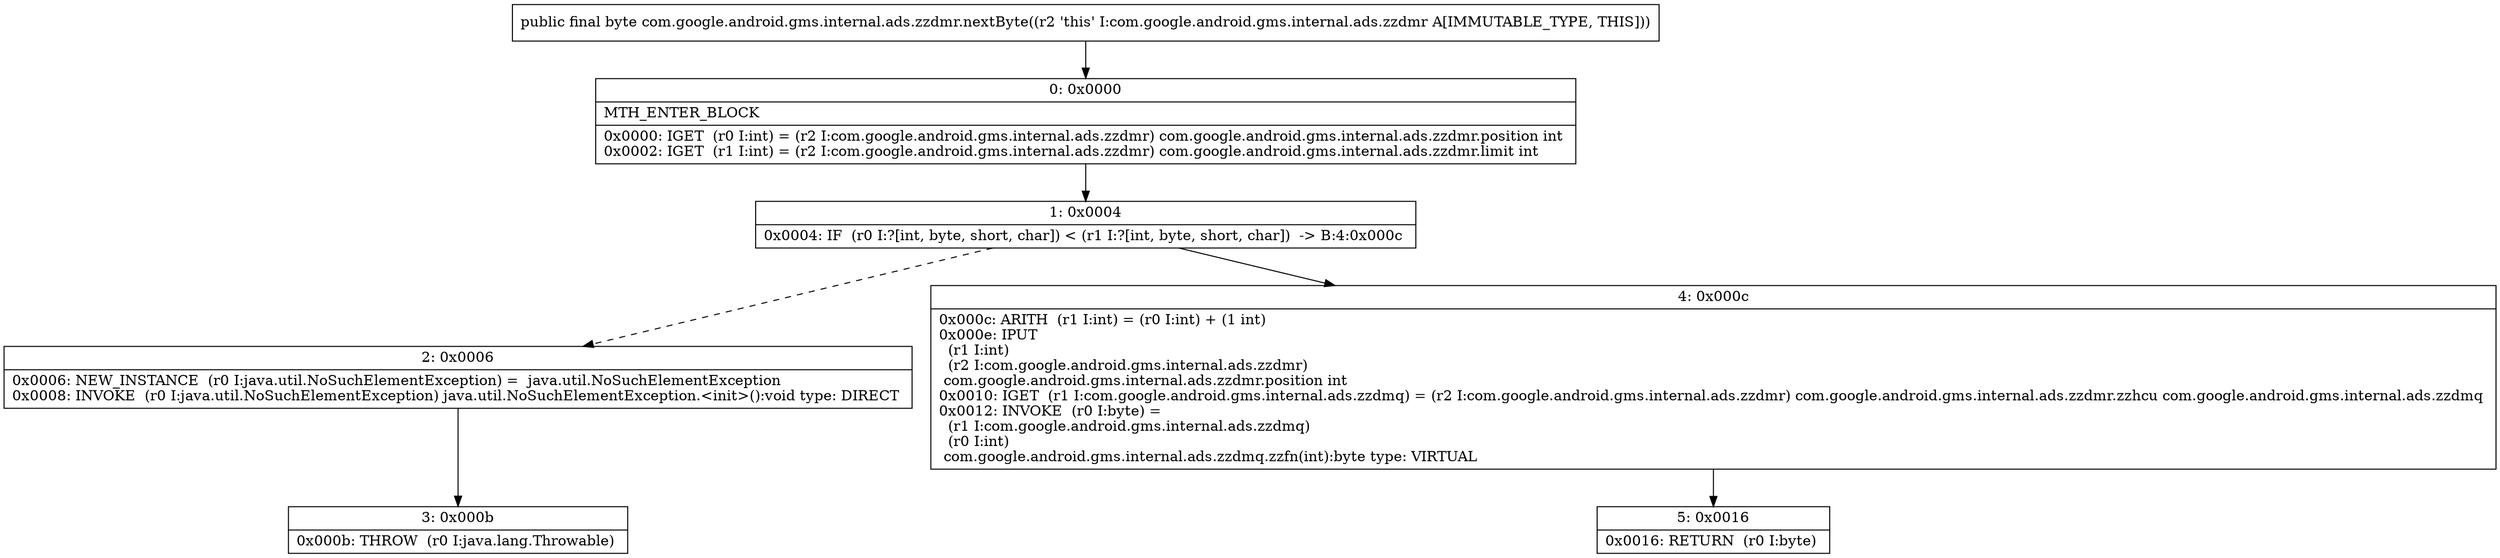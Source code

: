 digraph "CFG forcom.google.android.gms.internal.ads.zzdmr.nextByte()B" {
Node_0 [shape=record,label="{0\:\ 0x0000|MTH_ENTER_BLOCK\l|0x0000: IGET  (r0 I:int) = (r2 I:com.google.android.gms.internal.ads.zzdmr) com.google.android.gms.internal.ads.zzdmr.position int \l0x0002: IGET  (r1 I:int) = (r2 I:com.google.android.gms.internal.ads.zzdmr) com.google.android.gms.internal.ads.zzdmr.limit int \l}"];
Node_1 [shape=record,label="{1\:\ 0x0004|0x0004: IF  (r0 I:?[int, byte, short, char]) \< (r1 I:?[int, byte, short, char])  \-\> B:4:0x000c \l}"];
Node_2 [shape=record,label="{2\:\ 0x0006|0x0006: NEW_INSTANCE  (r0 I:java.util.NoSuchElementException) =  java.util.NoSuchElementException \l0x0008: INVOKE  (r0 I:java.util.NoSuchElementException) java.util.NoSuchElementException.\<init\>():void type: DIRECT \l}"];
Node_3 [shape=record,label="{3\:\ 0x000b|0x000b: THROW  (r0 I:java.lang.Throwable) \l}"];
Node_4 [shape=record,label="{4\:\ 0x000c|0x000c: ARITH  (r1 I:int) = (r0 I:int) + (1 int) \l0x000e: IPUT  \l  (r1 I:int)\l  (r2 I:com.google.android.gms.internal.ads.zzdmr)\l com.google.android.gms.internal.ads.zzdmr.position int \l0x0010: IGET  (r1 I:com.google.android.gms.internal.ads.zzdmq) = (r2 I:com.google.android.gms.internal.ads.zzdmr) com.google.android.gms.internal.ads.zzdmr.zzhcu com.google.android.gms.internal.ads.zzdmq \l0x0012: INVOKE  (r0 I:byte) = \l  (r1 I:com.google.android.gms.internal.ads.zzdmq)\l  (r0 I:int)\l com.google.android.gms.internal.ads.zzdmq.zzfn(int):byte type: VIRTUAL \l}"];
Node_5 [shape=record,label="{5\:\ 0x0016|0x0016: RETURN  (r0 I:byte) \l}"];
MethodNode[shape=record,label="{public final byte com.google.android.gms.internal.ads.zzdmr.nextByte((r2 'this' I:com.google.android.gms.internal.ads.zzdmr A[IMMUTABLE_TYPE, THIS])) }"];
MethodNode -> Node_0;
Node_0 -> Node_1;
Node_1 -> Node_2[style=dashed];
Node_1 -> Node_4;
Node_2 -> Node_3;
Node_4 -> Node_5;
}

